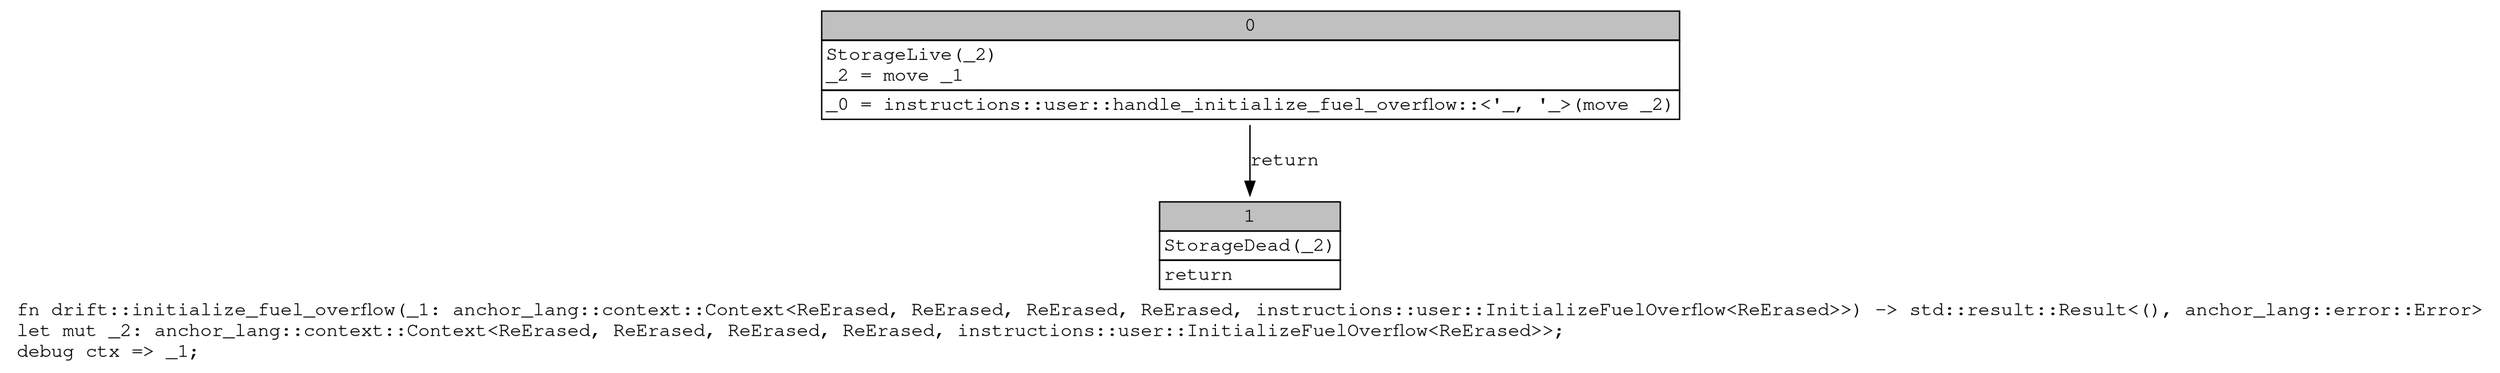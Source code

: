 digraph Mir_0_19786 {
    graph [fontname="Courier, monospace"];
    node [fontname="Courier, monospace"];
    edge [fontname="Courier, monospace"];
    label=<fn drift::initialize_fuel_overflow(_1: anchor_lang::context::Context&lt;ReErased, ReErased, ReErased, ReErased, instructions::user::InitializeFuelOverflow&lt;ReErased&gt;&gt;) -&gt; std::result::Result&lt;(), anchor_lang::error::Error&gt;<br align="left"/>let mut _2: anchor_lang::context::Context&lt;ReErased, ReErased, ReErased, ReErased, instructions::user::InitializeFuelOverflow&lt;ReErased&gt;&gt;;<br align="left"/>debug ctx =&gt; _1;<br align="left"/>>;
    bb0__0_19786 [shape="none", label=<<table border="0" cellborder="1" cellspacing="0"><tr><td bgcolor="gray" align="center" colspan="1">0</td></tr><tr><td align="left" balign="left">StorageLive(_2)<br/>_2 = move _1<br/></td></tr><tr><td align="left">_0 = instructions::user::handle_initialize_fuel_overflow::&lt;'_, '_&gt;(move _2)</td></tr></table>>];
    bb1__0_19786 [shape="none", label=<<table border="0" cellborder="1" cellspacing="0"><tr><td bgcolor="gray" align="center" colspan="1">1</td></tr><tr><td align="left" balign="left">StorageDead(_2)<br/></td></tr><tr><td align="left">return</td></tr></table>>];
    bb0__0_19786 -> bb1__0_19786 [label="return"];
}
